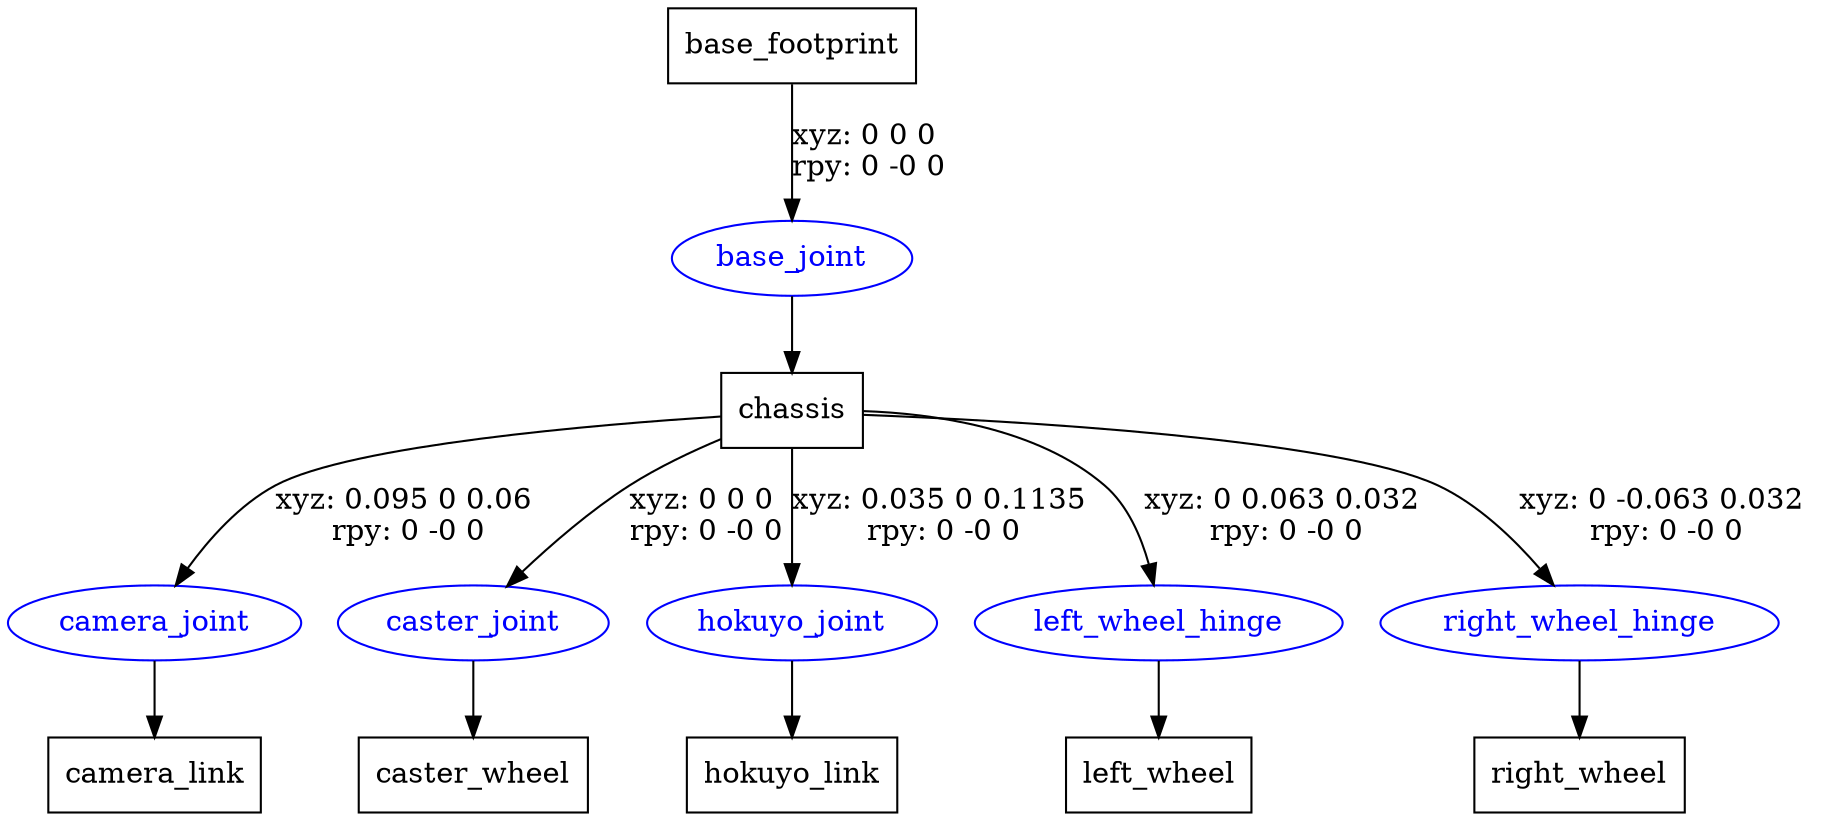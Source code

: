 digraph G {
node [shape=box];
"base_footprint" [label="base_footprint"];
"chassis" [label="chassis"];
"camera_link" [label="camera_link"];
"caster_wheel" [label="caster_wheel"];
"hokuyo_link" [label="hokuyo_link"];
"left_wheel" [label="left_wheel"];
"right_wheel" [label="right_wheel"];
node [shape=ellipse, color=blue, fontcolor=blue];
"base_footprint" -> "base_joint" [label="xyz: 0 0 0 \nrpy: 0 -0 0"]
"base_joint" -> "chassis"
"chassis" -> "camera_joint" [label="xyz: 0.095 0 0.06 \nrpy: 0 -0 0"]
"camera_joint" -> "camera_link"
"chassis" -> "caster_joint" [label="xyz: 0 0 0 \nrpy: 0 -0 0"]
"caster_joint" -> "caster_wheel"
"chassis" -> "hokuyo_joint" [label="xyz: 0.035 0 0.1135 \nrpy: 0 -0 0"]
"hokuyo_joint" -> "hokuyo_link"
"chassis" -> "left_wheel_hinge" [label="xyz: 0 0.063 0.032 \nrpy: 0 -0 0"]
"left_wheel_hinge" -> "left_wheel"
"chassis" -> "right_wheel_hinge" [label="xyz: 0 -0.063 0.032 \nrpy: 0 -0 0"]
"right_wheel_hinge" -> "right_wheel"
}

